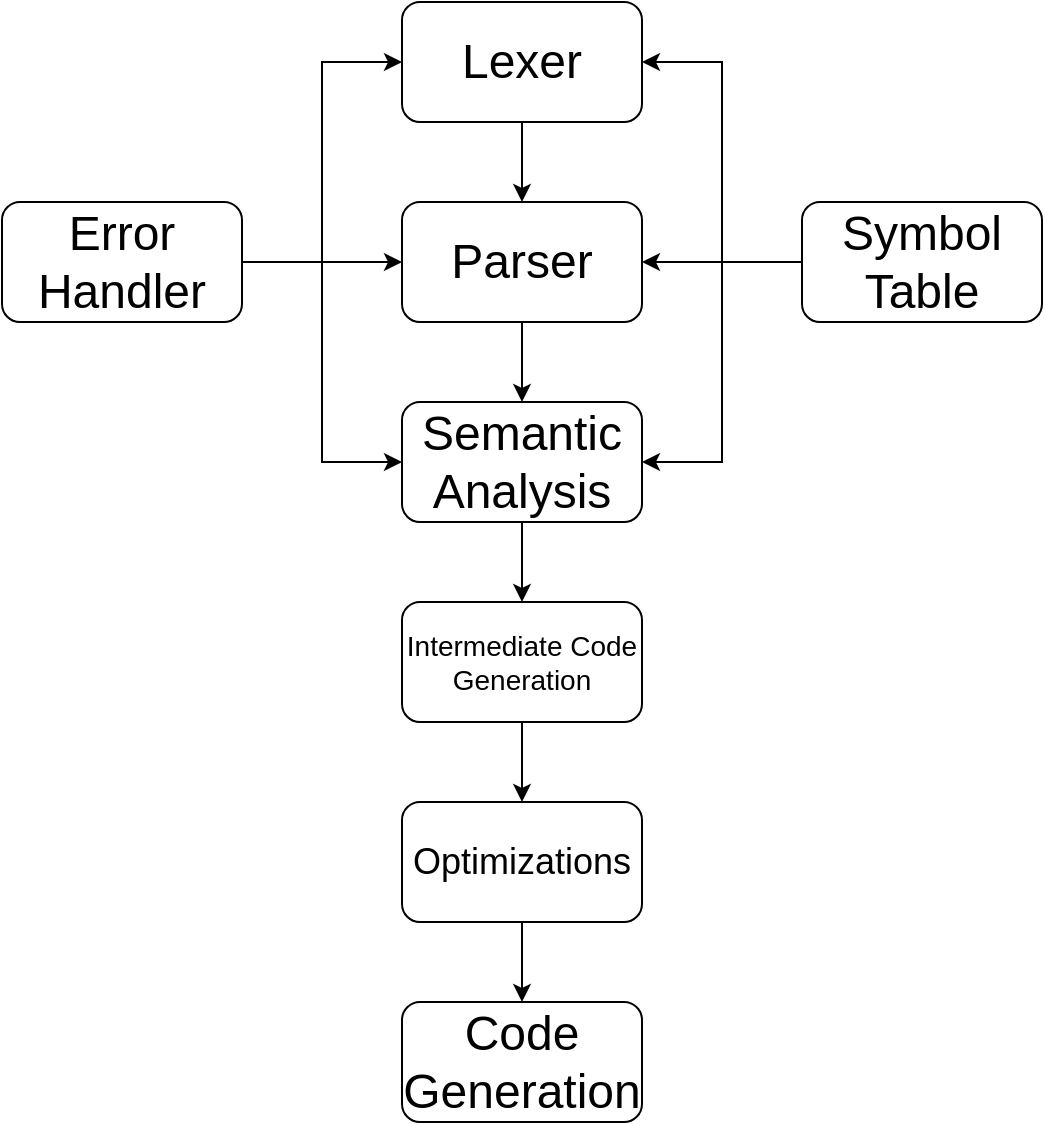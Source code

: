 <mxfile version="26.0.4">
  <diagram name="Page-1" id="8of1DymJU1TiE-rpw-RE">
    <mxGraphModel dx="989" dy="688" grid="1" gridSize="10" guides="1" tooltips="1" connect="1" arrows="1" fold="1" page="1" pageScale="1" pageWidth="850" pageHeight="1100" math="0" shadow="0">
      <root>
        <mxCell id="0" />
        <mxCell id="1" parent="0" />
        <mxCell id="rVu3k0NPPyRmy_ulTHT8-11" style="edgeStyle=orthogonalEdgeStyle;rounded=0;orthogonalLoop=1;jettySize=auto;html=1;" edge="1" parent="1" source="rVu3k0NPPyRmy_ulTHT8-3" target="rVu3k0NPPyRmy_ulTHT8-4">
          <mxGeometry relative="1" as="geometry" />
        </mxCell>
        <mxCell id="rVu3k0NPPyRmy_ulTHT8-3" value="&lt;font style=&quot;font-size: 24px;&quot;&gt;Lexer&lt;/font&gt;" style="rounded=1;whiteSpace=wrap;html=1;" vertex="1" parent="1">
          <mxGeometry x="320" y="460" width="120" height="60" as="geometry" />
        </mxCell>
        <mxCell id="rVu3k0NPPyRmy_ulTHT8-12" style="edgeStyle=orthogonalEdgeStyle;rounded=0;orthogonalLoop=1;jettySize=auto;html=1;" edge="1" parent="1" source="rVu3k0NPPyRmy_ulTHT8-4" target="rVu3k0NPPyRmy_ulTHT8-5">
          <mxGeometry relative="1" as="geometry" />
        </mxCell>
        <mxCell id="rVu3k0NPPyRmy_ulTHT8-4" value="&lt;font style=&quot;font-size: 24px;&quot;&gt;Parser&lt;/font&gt;" style="rounded=1;whiteSpace=wrap;html=1;" vertex="1" parent="1">
          <mxGeometry x="320" y="560" width="120" height="60" as="geometry" />
        </mxCell>
        <mxCell id="rVu3k0NPPyRmy_ulTHT8-13" style="edgeStyle=orthogonalEdgeStyle;rounded=0;orthogonalLoop=1;jettySize=auto;html=1;" edge="1" parent="1" source="rVu3k0NPPyRmy_ulTHT8-5" target="rVu3k0NPPyRmy_ulTHT8-6">
          <mxGeometry relative="1" as="geometry" />
        </mxCell>
        <mxCell id="rVu3k0NPPyRmy_ulTHT8-5" value="&lt;font style=&quot;font-size: 24px;&quot;&gt;Semantic Analysis&lt;/font&gt;" style="rounded=1;whiteSpace=wrap;html=1;" vertex="1" parent="1">
          <mxGeometry x="320" y="660" width="120" height="60" as="geometry" />
        </mxCell>
        <mxCell id="rVu3k0NPPyRmy_ulTHT8-14" style="edgeStyle=orthogonalEdgeStyle;rounded=0;orthogonalLoop=1;jettySize=auto;html=1;" edge="1" parent="1" source="rVu3k0NPPyRmy_ulTHT8-6" target="rVu3k0NPPyRmy_ulTHT8-7">
          <mxGeometry relative="1" as="geometry" />
        </mxCell>
        <mxCell id="rVu3k0NPPyRmy_ulTHT8-6" value="&lt;font style=&quot;font-size: 14px;&quot;&gt;Intermediate Code Generation&lt;/font&gt;" style="rounded=1;whiteSpace=wrap;html=1;" vertex="1" parent="1">
          <mxGeometry x="320" y="760" width="120" height="60" as="geometry" />
        </mxCell>
        <mxCell id="rVu3k0NPPyRmy_ulTHT8-15" style="edgeStyle=orthogonalEdgeStyle;rounded=0;orthogonalLoop=1;jettySize=auto;html=1;" edge="1" parent="1" source="rVu3k0NPPyRmy_ulTHT8-7" target="rVu3k0NPPyRmy_ulTHT8-8">
          <mxGeometry relative="1" as="geometry" />
        </mxCell>
        <mxCell id="rVu3k0NPPyRmy_ulTHT8-7" value="&lt;font style=&quot;font-size: 18px;&quot;&gt;Optimizations&lt;/font&gt;" style="rounded=1;whiteSpace=wrap;html=1;" vertex="1" parent="1">
          <mxGeometry x="320" y="860" width="120" height="60" as="geometry" />
        </mxCell>
        <mxCell id="rVu3k0NPPyRmy_ulTHT8-8" value="&lt;font style=&quot;font-size: 24px;&quot;&gt;Code Generation&lt;/font&gt;" style="rounded=1;whiteSpace=wrap;html=1;" vertex="1" parent="1">
          <mxGeometry x="320" y="960" width="120" height="60" as="geometry" />
        </mxCell>
        <mxCell id="rVu3k0NPPyRmy_ulTHT8-19" style="edgeStyle=orthogonalEdgeStyle;rounded=0;orthogonalLoop=1;jettySize=auto;html=1;entryX=0;entryY=0.5;entryDx=0;entryDy=0;" edge="1" parent="1" source="rVu3k0NPPyRmy_ulTHT8-9" target="rVu3k0NPPyRmy_ulTHT8-3">
          <mxGeometry relative="1" as="geometry" />
        </mxCell>
        <mxCell id="rVu3k0NPPyRmy_ulTHT8-20" style="edgeStyle=orthogonalEdgeStyle;rounded=0;orthogonalLoop=1;jettySize=auto;html=1;" edge="1" parent="1" source="rVu3k0NPPyRmy_ulTHT8-9" target="rVu3k0NPPyRmy_ulTHT8-4">
          <mxGeometry relative="1" as="geometry" />
        </mxCell>
        <mxCell id="rVu3k0NPPyRmy_ulTHT8-21" style="edgeStyle=orthogonalEdgeStyle;rounded=0;orthogonalLoop=1;jettySize=auto;html=1;entryX=0;entryY=0.5;entryDx=0;entryDy=0;" edge="1" parent="1" source="rVu3k0NPPyRmy_ulTHT8-9" target="rVu3k0NPPyRmy_ulTHT8-5">
          <mxGeometry relative="1" as="geometry" />
        </mxCell>
        <mxCell id="rVu3k0NPPyRmy_ulTHT8-9" value="&lt;font style=&quot;font-size: 24px;&quot;&gt;Error Handler&lt;/font&gt;" style="rounded=1;whiteSpace=wrap;html=1;" vertex="1" parent="1">
          <mxGeometry x="120" y="560" width="120" height="60" as="geometry" />
        </mxCell>
        <mxCell id="rVu3k0NPPyRmy_ulTHT8-16" style="edgeStyle=orthogonalEdgeStyle;rounded=0;orthogonalLoop=1;jettySize=auto;html=1;entryX=1;entryY=0.5;entryDx=0;entryDy=0;" edge="1" parent="1" source="rVu3k0NPPyRmy_ulTHT8-10" target="rVu3k0NPPyRmy_ulTHT8-3">
          <mxGeometry relative="1" as="geometry" />
        </mxCell>
        <mxCell id="rVu3k0NPPyRmy_ulTHT8-17" style="edgeStyle=orthogonalEdgeStyle;rounded=0;orthogonalLoop=1;jettySize=auto;html=1;" edge="1" parent="1" source="rVu3k0NPPyRmy_ulTHT8-10" target="rVu3k0NPPyRmy_ulTHT8-4">
          <mxGeometry relative="1" as="geometry" />
        </mxCell>
        <mxCell id="rVu3k0NPPyRmy_ulTHT8-18" style="edgeStyle=orthogonalEdgeStyle;rounded=0;orthogonalLoop=1;jettySize=auto;html=1;entryX=1;entryY=0.5;entryDx=0;entryDy=0;" edge="1" parent="1" source="rVu3k0NPPyRmy_ulTHT8-10" target="rVu3k0NPPyRmy_ulTHT8-5">
          <mxGeometry relative="1" as="geometry" />
        </mxCell>
        <mxCell id="rVu3k0NPPyRmy_ulTHT8-10" value="&lt;font style=&quot;font-size: 24px;&quot;&gt;Symbol Table&lt;/font&gt;" style="rounded=1;whiteSpace=wrap;html=1;" vertex="1" parent="1">
          <mxGeometry x="520" y="560" width="120" height="60" as="geometry" />
        </mxCell>
      </root>
    </mxGraphModel>
  </diagram>
</mxfile>
